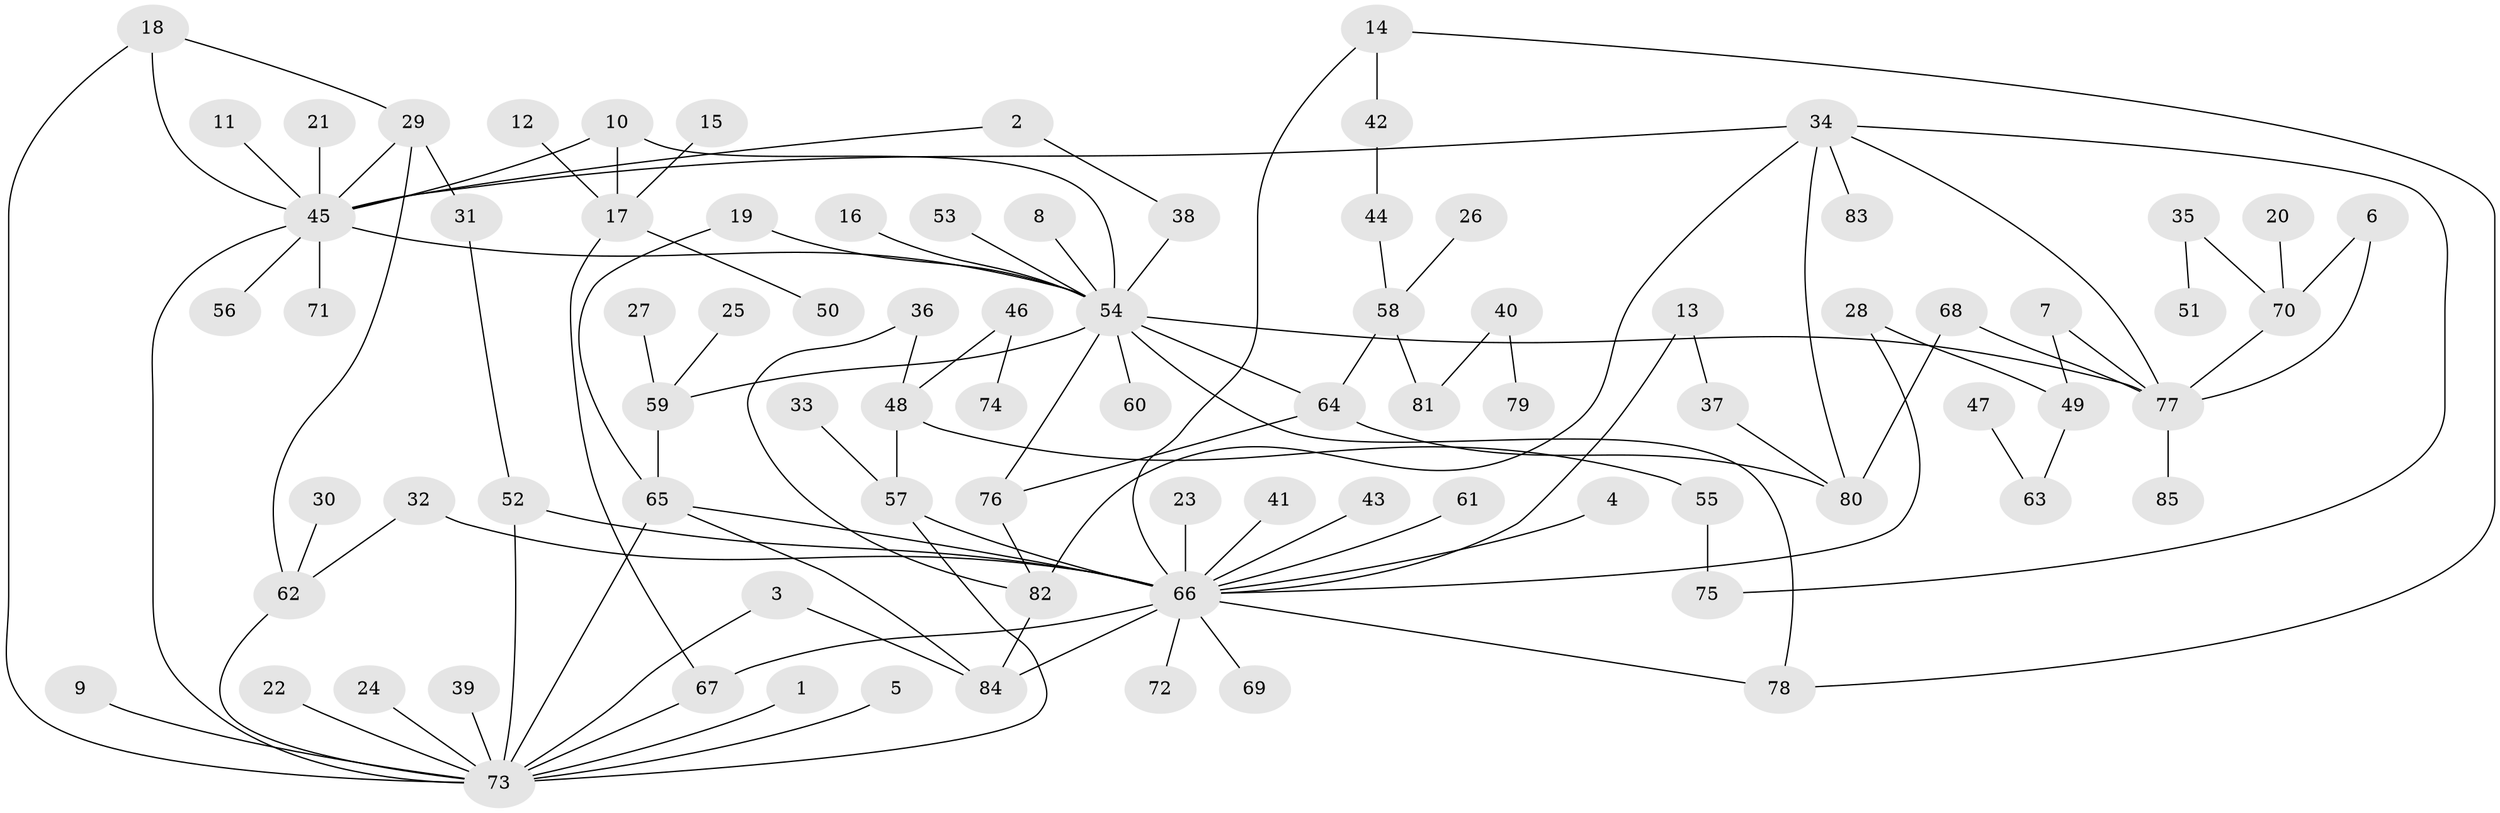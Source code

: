 // original degree distribution, {15: 0.014285714285714285, 13: 0.007142857142857143, 1: 0.5071428571428571, 4: 0.05714285714285714, 2: 0.19285714285714287, 5: 0.03571428571428571, 8: 0.014285714285714285, 3: 0.1357142857142857, 20: 0.007142857142857143, 6: 0.02857142857142857}
// Generated by graph-tools (version 1.1) at 2025/36/03/04/25 23:36:55]
// undirected, 85 vertices, 113 edges
graph export_dot {
  node [color=gray90,style=filled];
  1;
  2;
  3;
  4;
  5;
  6;
  7;
  8;
  9;
  10;
  11;
  12;
  13;
  14;
  15;
  16;
  17;
  18;
  19;
  20;
  21;
  22;
  23;
  24;
  25;
  26;
  27;
  28;
  29;
  30;
  31;
  32;
  33;
  34;
  35;
  36;
  37;
  38;
  39;
  40;
  41;
  42;
  43;
  44;
  45;
  46;
  47;
  48;
  49;
  50;
  51;
  52;
  53;
  54;
  55;
  56;
  57;
  58;
  59;
  60;
  61;
  62;
  63;
  64;
  65;
  66;
  67;
  68;
  69;
  70;
  71;
  72;
  73;
  74;
  75;
  76;
  77;
  78;
  79;
  80;
  81;
  82;
  83;
  84;
  85;
  1 -- 73 [weight=1.0];
  2 -- 38 [weight=1.0];
  2 -- 45 [weight=1.0];
  3 -- 73 [weight=1.0];
  3 -- 84 [weight=1.0];
  4 -- 66 [weight=1.0];
  5 -- 73 [weight=1.0];
  6 -- 70 [weight=1.0];
  6 -- 77 [weight=1.0];
  7 -- 49 [weight=1.0];
  7 -- 77 [weight=1.0];
  8 -- 54 [weight=1.0];
  9 -- 73 [weight=1.0];
  10 -- 17 [weight=1.0];
  10 -- 45 [weight=1.0];
  10 -- 54 [weight=1.0];
  11 -- 45 [weight=1.0];
  12 -- 17 [weight=1.0];
  13 -- 37 [weight=1.0];
  13 -- 66 [weight=1.0];
  14 -- 42 [weight=1.0];
  14 -- 66 [weight=1.0];
  14 -- 78 [weight=1.0];
  15 -- 17 [weight=1.0];
  16 -- 54 [weight=1.0];
  17 -- 50 [weight=1.0];
  17 -- 67 [weight=1.0];
  18 -- 29 [weight=1.0];
  18 -- 45 [weight=1.0];
  18 -- 73 [weight=1.0];
  19 -- 54 [weight=1.0];
  19 -- 65 [weight=1.0];
  20 -- 70 [weight=1.0];
  21 -- 45 [weight=1.0];
  22 -- 73 [weight=1.0];
  23 -- 66 [weight=1.0];
  24 -- 73 [weight=1.0];
  25 -- 59 [weight=1.0];
  26 -- 58 [weight=1.0];
  27 -- 59 [weight=1.0];
  28 -- 49 [weight=1.0];
  28 -- 66 [weight=1.0];
  29 -- 31 [weight=1.0];
  29 -- 45 [weight=1.0];
  29 -- 62 [weight=1.0];
  30 -- 62 [weight=1.0];
  31 -- 52 [weight=1.0];
  32 -- 62 [weight=1.0];
  32 -- 66 [weight=1.0];
  33 -- 57 [weight=1.0];
  34 -- 45 [weight=1.0];
  34 -- 75 [weight=1.0];
  34 -- 77 [weight=1.0];
  34 -- 80 [weight=1.0];
  34 -- 82 [weight=1.0];
  34 -- 83 [weight=1.0];
  35 -- 51 [weight=1.0];
  35 -- 70 [weight=1.0];
  36 -- 48 [weight=1.0];
  36 -- 82 [weight=1.0];
  37 -- 80 [weight=1.0];
  38 -- 54 [weight=1.0];
  39 -- 73 [weight=1.0];
  40 -- 79 [weight=1.0];
  40 -- 81 [weight=1.0];
  41 -- 66 [weight=1.0];
  42 -- 44 [weight=1.0];
  43 -- 66 [weight=1.0];
  44 -- 58 [weight=1.0];
  45 -- 54 [weight=1.0];
  45 -- 56 [weight=1.0];
  45 -- 71 [weight=1.0];
  45 -- 73 [weight=1.0];
  46 -- 48 [weight=1.0];
  46 -- 74 [weight=1.0];
  47 -- 63 [weight=1.0];
  48 -- 55 [weight=1.0];
  48 -- 57 [weight=1.0];
  49 -- 63 [weight=1.0];
  52 -- 66 [weight=1.0];
  52 -- 73 [weight=1.0];
  53 -- 54 [weight=1.0];
  54 -- 59 [weight=1.0];
  54 -- 60 [weight=1.0];
  54 -- 64 [weight=1.0];
  54 -- 76 [weight=1.0];
  54 -- 77 [weight=1.0];
  54 -- 78 [weight=1.0];
  55 -- 75 [weight=1.0];
  57 -- 66 [weight=1.0];
  57 -- 73 [weight=1.0];
  58 -- 64 [weight=1.0];
  58 -- 81 [weight=1.0];
  59 -- 65 [weight=1.0];
  61 -- 66 [weight=1.0];
  62 -- 73 [weight=1.0];
  64 -- 76 [weight=1.0];
  64 -- 80 [weight=1.0];
  65 -- 66 [weight=1.0];
  65 -- 73 [weight=1.0];
  65 -- 84 [weight=1.0];
  66 -- 67 [weight=1.0];
  66 -- 69 [weight=1.0];
  66 -- 72 [weight=1.0];
  66 -- 78 [weight=1.0];
  66 -- 84 [weight=1.0];
  67 -- 73 [weight=1.0];
  68 -- 77 [weight=1.0];
  68 -- 80 [weight=1.0];
  70 -- 77 [weight=1.0];
  76 -- 82 [weight=1.0];
  77 -- 85 [weight=1.0];
  82 -- 84 [weight=2.0];
}
